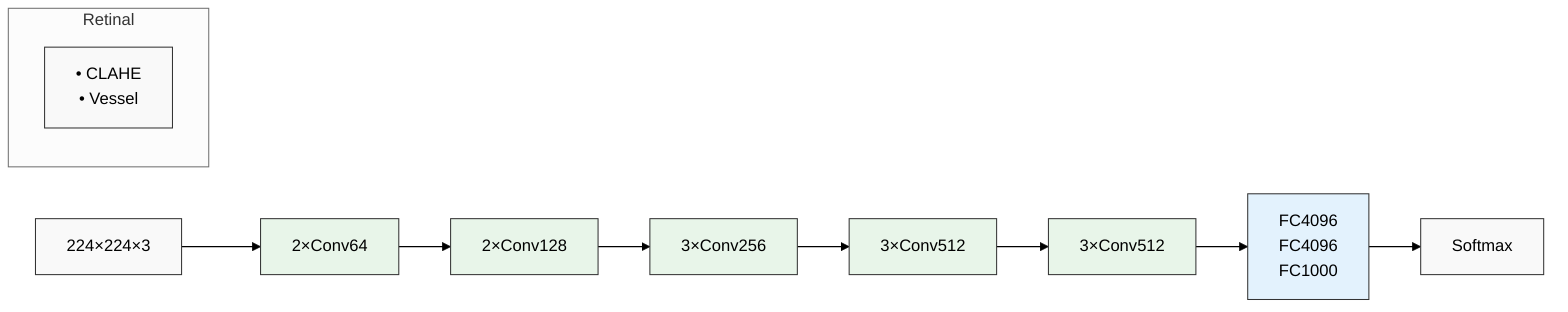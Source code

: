 %%{init: {'theme': 'neutral', 'themeVariables': { 'fontFamily': 'arial', 'primaryColor': '#ffffff', 'primaryTextColor': '#000000', 'primaryBorderColor': '#333', 'lineColor': '#000000', 'secondaryColor': '#f4f4f4', 'tertiaryColor': '#fff'}}}%%
graph LR
    classDef default fill:#f9f9f9,stroke:#333,stroke-width:1px
    classDef conv fill:#e8f5e9,stroke:#333,stroke-width:1px
    classDef fc fill:#e3f2fd,stroke:#333,stroke-width:1px

    Input[224×224×3] --> B1["2×Conv64"]
    B1 --> B2["2×Conv128"]
    B2 --> B3["3×Conv256"]
    B3 --> B4["3×Conv512"]
    B4 --> B5["3×Conv512"]
    B5 --> FC["FC4096<br/>FC4096<br/>FC1000"]
    FC --> Out["Softmax"]

    subgraph ROpt [Retinal]
        R1["• CLAHE<br/>• Vessel"]
    end

    class B1,B2,B3,B4,B5 conv
    class FC fc